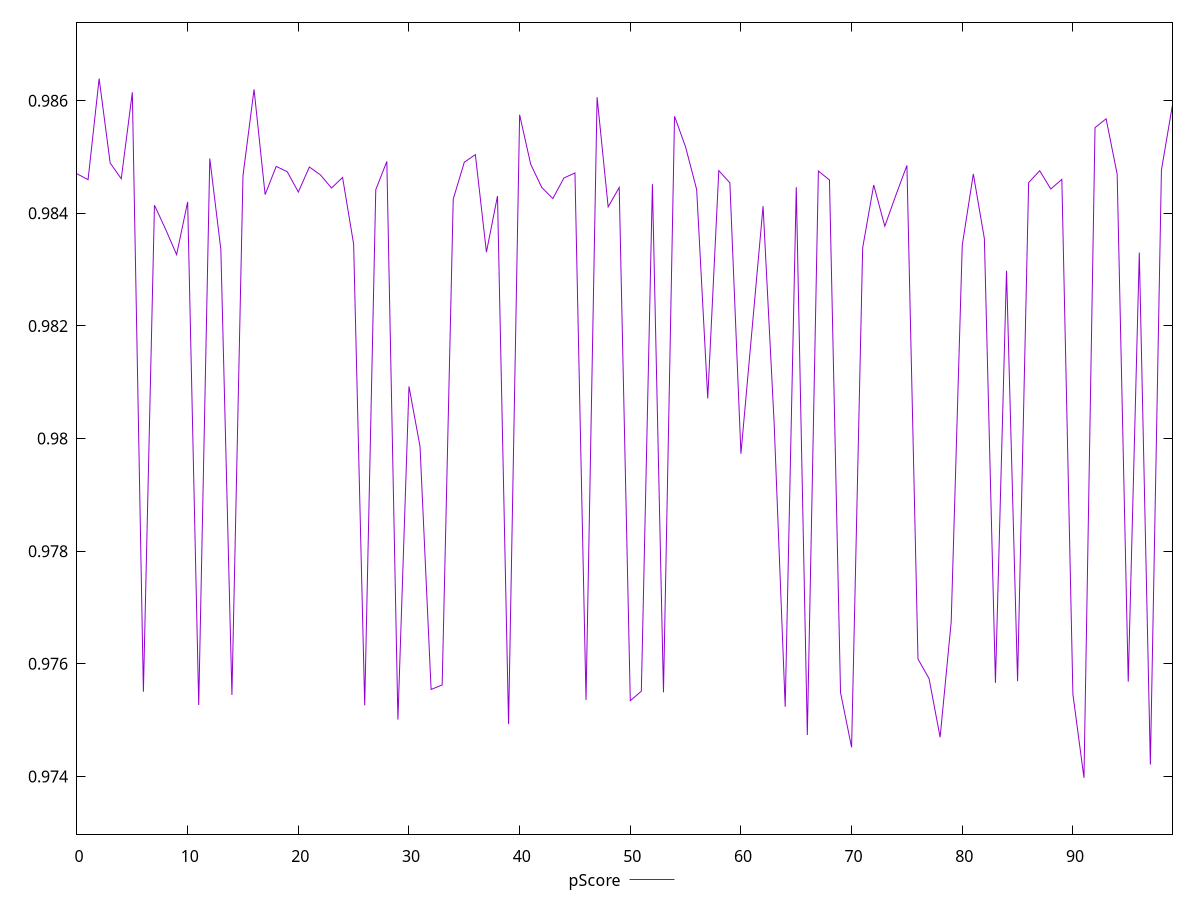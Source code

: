 reset

$pScore <<EOF
0 0.9847028288197514
1 0.9845977202585044
2 0.9863927120463507
3 0.984892286307717
4 0.9846148163162722
5 0.9861490036953628
6 0.9755048082793285
7 0.9841448755661928
8 0.9837208984780421
9 0.9832670375925817
10 0.9842039633339722
11 0.9752694141373912
12 0.984973367469584
13 0.9833548595757619
14 0.9754471523488373
15 0.9846693568981286
16 0.9862014485482491
17 0.9843331123986373
18 0.9848334302377388
19 0.9847392642448372
20 0.9843785146666763
21 0.9848223049751977
22 0.9846826937000882
23 0.9844501134826471
24 0.9846375279099842
25 0.9834524317091435
26 0.9752614974672387
27 0.98441978430574
28 0.984922262820966
29 0.9750088021220737
30 0.9809264475089243
31 0.9798576820458258
32 0.9755448517474637
33 0.975625058308426
34 0.9842518513953624
35 0.9849084794248402
36 0.9850422772536811
37 0.9833105807508251
38 0.9843072092040964
39 0.9749290110310844
40 0.9857507960506182
41 0.9848715456176473
42 0.9844601164256481
43 0.9842625684607662
44 0.9846271419906665
45 0.9847169636332849
46 0.9753591975370741
47 0.9860630347090693
48 0.9841151870397749
49 0.9844590990881548
50 0.9753456149790984
51 0.9755142525580298
52 0.9845188884901772
53 0.975493891199628
54 0.9857241030296079
55 0.9851773362391616
56 0.9844210970561433
57 0.9807128923232875
58 0.9847583611162547
59 0.9845410966498477
60 0.9797305668928139
62 0.9841278229052417
63 0.9802751178222356
64 0.9752366191219831
65 0.9844651507064308
66 0.9747357909647117
67 0.9847508741201716
68 0.9845928528472405
69 0.9754909189454581
70 0.9745169471098819
71 0.9833881917101982
72 0.9845033709620881
73 0.9837718172700725
74 0.9843223591344568
75 0.984851344270907
76 0.9760854124550438
77 0.9757388266975707
78 0.9746955023547137
79 0.9767434856907518
80 0.9834337525046093
81 0.9846996732541393
82 0.983550058309322
83 0.9756621378048392
84 0.982981168501571
85 0.9756915567168436
86 0.984545992541126
87 0.9847562854314966
88 0.9844319933873728
89 0.9846032890541865
90 0.9754588347458812
91 0.9739757333477144
92 0.9855225240357526
93 0.9856787118310684
94 0.9846955959375502
95 0.975682717949505
96 0.9833040234455954
97 0.9742106488976683
98 0.9847694167937298
99 0.9859282105387461
EOF

set key outside below
set xrange [0:99]
set yrange [0.9729757333477144:0.9873927120463507]
set trange [0.9729757333477144:0.9873927120463507]
set terminal svg size 640, 500 enhanced background rgb 'white'
set output "reports/report_00030_2021-02-24T20-42-31.540Z/first-contentful-paint/samples/card/pScore/values.svg"

plot $pScore title "pScore" with line

reset
